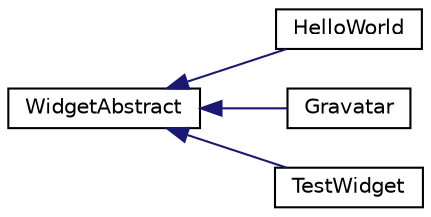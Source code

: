 digraph "Graphical Class Hierarchy"
{
  edge [fontname="Helvetica",fontsize="10",labelfontname="Helvetica",labelfontsize="10"];
  node [fontname="Helvetica",fontsize="10",shape=record];
  rankdir="LR";
  Node1 [label="WidgetAbstract",height=0.2,width=0.4,color="black", fillcolor="white", style="filled",URL="$class_m_h_dev_1_1_widget_core_1_1_widget_abstract.html",tooltip="Base widget class, all the widget must extend and override the abstract methods of this class..."];
  Node1 -> Node2 [dir="back",color="midnightblue",fontsize="10",style="solid",fontname="Helvetica"];
  Node2 [label="HelloWorld",height=0.2,width=0.4,color="black", fillcolor="white", style="filled",URL="$class_m_h_dev_1_1_widgets_1_1_example_1_1_hello_world.html",tooltip="Simple HelloWorld class to show how the widget system is working. "];
  Node1 -> Node3 [dir="back",color="midnightblue",fontsize="10",style="solid",fontname="Helvetica"];
  Node3 [label="Gravatar",height=0.2,width=0.4,color="black", fillcolor="white", style="filled",URL="$class_m_h_dev_1_1_widgets_1_1_gravatar.html",tooltip="Gravatar (Globally Recognized Avatar) widget will provide a widget that will return the markup to ren..."];
  Node1 -> Node4 [dir="back",color="midnightblue",fontsize="10",style="solid",fontname="Helvetica"];
  Node4 [label="TestWidget",height=0.2,width=0.4,color="black", fillcolor="white", style="filled",URL="$class_test_1_1_test_widget.html"];
}
